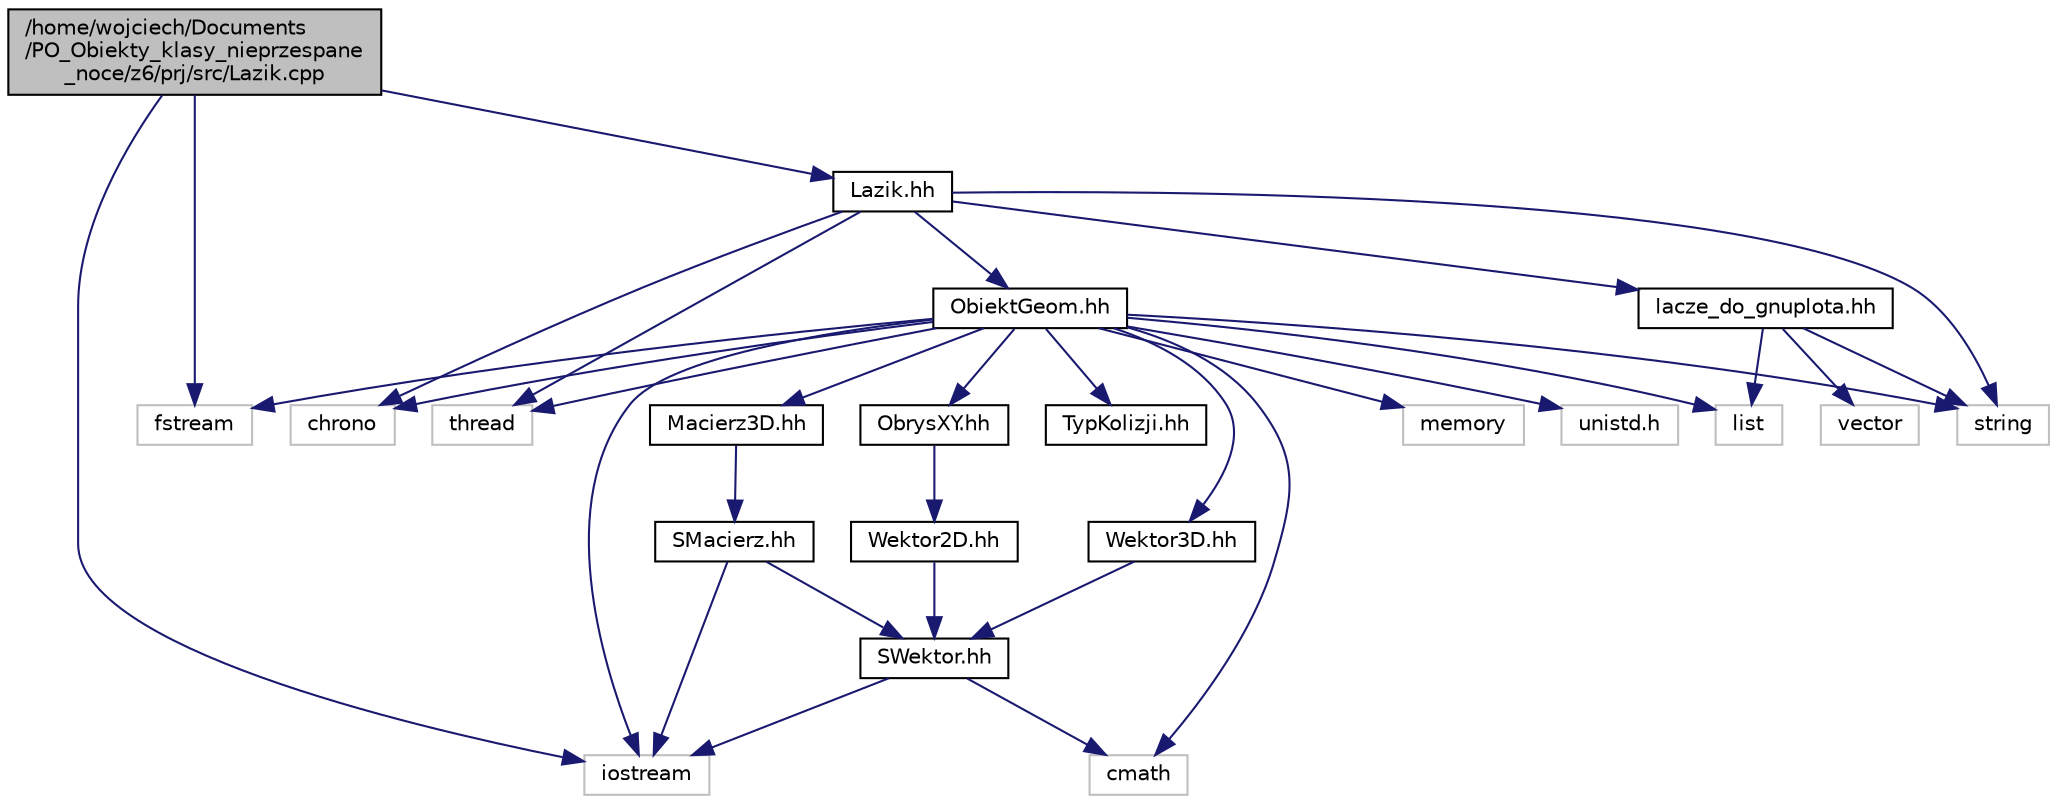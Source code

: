 digraph "/home/wojciech/Documents/PO_Obiekty_klasy_nieprzespane_noce/z6/prj/src/Lazik.cpp"
{
 // LATEX_PDF_SIZE
  edge [fontname="Helvetica",fontsize="10",labelfontname="Helvetica",labelfontsize="10"];
  node [fontname="Helvetica",fontsize="10",shape=record];
  Node1 [label="/home/wojciech/Documents\l/PO_Obiekty_klasy_nieprzespane\l_noce/z6/prj/src/Lazik.cpp",height=0.2,width=0.4,color="black", fillcolor="grey75", style="filled", fontcolor="black",tooltip=" "];
  Node1 -> Node2 [color="midnightblue",fontsize="10",style="solid"];
  Node2 [label="iostream",height=0.2,width=0.4,color="grey75", fillcolor="white", style="filled",tooltip=" "];
  Node1 -> Node3 [color="midnightblue",fontsize="10",style="solid"];
  Node3 [label="fstream",height=0.2,width=0.4,color="grey75", fillcolor="white", style="filled",tooltip=" "];
  Node1 -> Node4 [color="midnightblue",fontsize="10",style="solid"];
  Node4 [label="Lazik.hh",height=0.2,width=0.4,color="black", fillcolor="white", style="filled",URL="$_lazik_8hh.html",tooltip=" "];
  Node4 -> Node5 [color="midnightblue",fontsize="10",style="solid"];
  Node5 [label="string",height=0.2,width=0.4,color="grey75", fillcolor="white", style="filled",tooltip=" "];
  Node4 -> Node6 [color="midnightblue",fontsize="10",style="solid"];
  Node6 [label="chrono",height=0.2,width=0.4,color="grey75", fillcolor="white", style="filled",tooltip=" "];
  Node4 -> Node7 [color="midnightblue",fontsize="10",style="solid"];
  Node7 [label="thread",height=0.2,width=0.4,color="grey75", fillcolor="white", style="filled",tooltip=" "];
  Node4 -> Node8 [color="midnightblue",fontsize="10",style="solid"];
  Node8 [label="ObiektGeom.hh",height=0.2,width=0.4,color="black", fillcolor="white", style="filled",URL="$_obiekt_geom_8hh.html",tooltip=" "];
  Node8 -> Node5 [color="midnightblue",fontsize="10",style="solid"];
  Node8 -> Node9 [color="midnightblue",fontsize="10",style="solid"];
  Node9 [label="cmath",height=0.2,width=0.4,color="grey75", fillcolor="white", style="filled",tooltip=" "];
  Node8 -> Node6 [color="midnightblue",fontsize="10",style="solid"];
  Node8 -> Node7 [color="midnightblue",fontsize="10",style="solid"];
  Node8 -> Node10 [color="midnightblue",fontsize="10",style="solid"];
  Node10 [label="list",height=0.2,width=0.4,color="grey75", fillcolor="white", style="filled",tooltip=" "];
  Node8 -> Node11 [color="midnightblue",fontsize="10",style="solid"];
  Node11 [label="memory",height=0.2,width=0.4,color="grey75", fillcolor="white", style="filled",tooltip=" "];
  Node8 -> Node12 [color="midnightblue",fontsize="10",style="solid"];
  Node12 [label="unistd.h",height=0.2,width=0.4,color="grey75", fillcolor="white", style="filled",tooltip=" "];
  Node8 -> Node2 [color="midnightblue",fontsize="10",style="solid"];
  Node8 -> Node3 [color="midnightblue",fontsize="10",style="solid"];
  Node8 -> Node13 [color="midnightblue",fontsize="10",style="solid"];
  Node13 [label="Wektor3D.hh",height=0.2,width=0.4,color="black", fillcolor="white", style="filled",URL="$_wektor3_d_8hh.html",tooltip=" "];
  Node13 -> Node14 [color="midnightblue",fontsize="10",style="solid"];
  Node14 [label="SWektor.hh",height=0.2,width=0.4,color="black", fillcolor="white", style="filled",URL="$_s_wektor_8hh.html",tooltip=" "];
  Node14 -> Node2 [color="midnightblue",fontsize="10",style="solid"];
  Node14 -> Node9 [color="midnightblue",fontsize="10",style="solid"];
  Node8 -> Node15 [color="midnightblue",fontsize="10",style="solid"];
  Node15 [label="Macierz3D.hh",height=0.2,width=0.4,color="black", fillcolor="white", style="filled",URL="$_macierz3_d_8hh.html",tooltip=" "];
  Node15 -> Node16 [color="midnightblue",fontsize="10",style="solid"];
  Node16 [label="SMacierz.hh",height=0.2,width=0.4,color="black", fillcolor="white", style="filled",URL="$_s_macierz_8hh.html",tooltip=" "];
  Node16 -> Node14 [color="midnightblue",fontsize="10",style="solid"];
  Node16 -> Node2 [color="midnightblue",fontsize="10",style="solid"];
  Node8 -> Node17 [color="midnightblue",fontsize="10",style="solid"];
  Node17 [label="ObrysXY.hh",height=0.2,width=0.4,color="black", fillcolor="white", style="filled",URL="$_obrys_x_y_8hh.html",tooltip=" "];
  Node17 -> Node18 [color="midnightblue",fontsize="10",style="solid"];
  Node18 [label="Wektor2D.hh",height=0.2,width=0.4,color="black", fillcolor="white", style="filled",URL="$_wektor2_d_8hh.html",tooltip=" "];
  Node18 -> Node14 [color="midnightblue",fontsize="10",style="solid"];
  Node8 -> Node19 [color="midnightblue",fontsize="10",style="solid"];
  Node19 [label="TypKolizji.hh",height=0.2,width=0.4,color="black", fillcolor="white", style="filled",URL="$_typ_kolizji_8hh.html",tooltip=" "];
  Node4 -> Node20 [color="midnightblue",fontsize="10",style="solid"];
  Node20 [label="lacze_do_gnuplota.hh",height=0.2,width=0.4,color="black", fillcolor="white", style="filled",URL="$lacze__do__gnuplota_8hh.html",tooltip=" "];
  Node20 -> Node5 [color="midnightblue",fontsize="10",style="solid"];
  Node20 -> Node10 [color="midnightblue",fontsize="10",style="solid"];
  Node20 -> Node21 [color="midnightblue",fontsize="10",style="solid"];
  Node21 [label="vector",height=0.2,width=0.4,color="grey75", fillcolor="white", style="filled",tooltip=" "];
}
